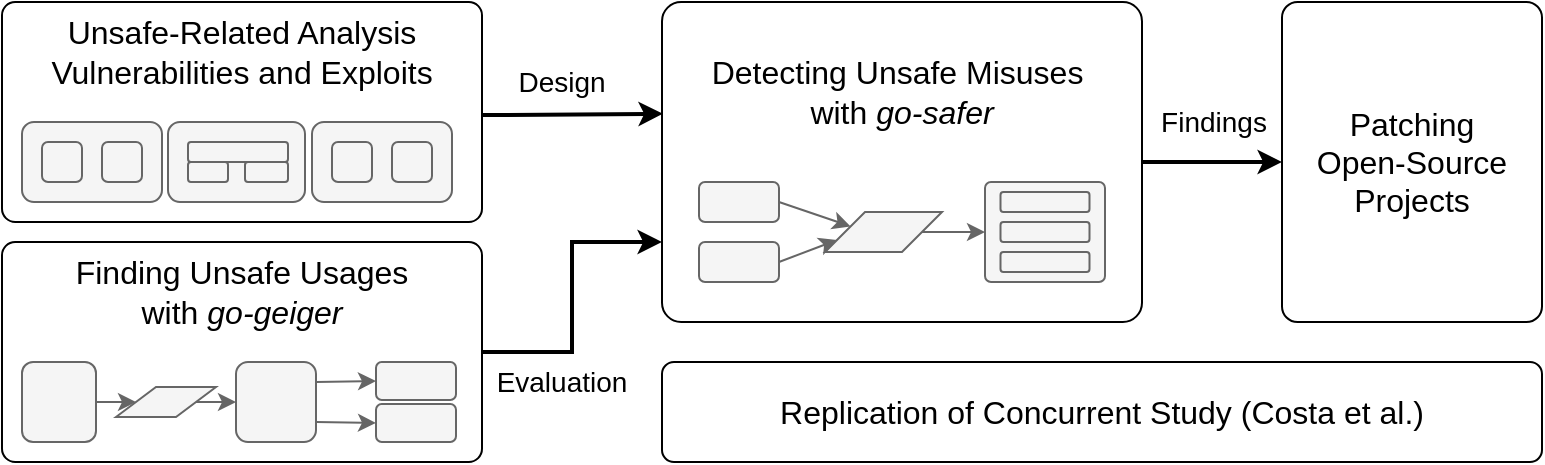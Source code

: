 <mxfile version="13.6.2" type="device"><diagram id="5YozBAsYLytAw9H_GXFu" name="Page-1"><mxGraphModel dx="866" dy="509" grid="1" gridSize="10" guides="1" tooltips="1" connect="1" arrows="1" fold="1" page="1" pageScale="1" pageWidth="850" pageHeight="1100" math="0" shadow="0"><root><mxCell id="0"/><mxCell id="1" parent="0"/><mxCell id="RUL_H_wLZnvhk_owCfyp-66" value="" style="rounded=1;whiteSpace=wrap;html=1;arcSize=6;" parent="1" vertex="1"><mxGeometry x="40" y="40" width="240" height="110" as="geometry"/></mxCell><mxCell id="RUL_H_wLZnvhk_owCfyp-83" style="edgeStyle=orthogonalEdgeStyle;rounded=0;orthogonalLoop=1;jettySize=auto;html=1;exitX=1;exitY=0.5;exitDx=0;exitDy=0;entryX=0;entryY=0.75;entryDx=0;entryDy=0;strokeWidth=2;" parent="1" source="RUL_H_wLZnvhk_owCfyp-67" target="RUL_H_wLZnvhk_owCfyp-68" edge="1"><mxGeometry relative="1" as="geometry"/></mxCell><mxCell id="RUL_H_wLZnvhk_owCfyp-67" value="" style="rounded=1;whiteSpace=wrap;html=1;arcSize=6;" parent="1" vertex="1"><mxGeometry x="40" y="160" width="240" height="110" as="geometry"/></mxCell><mxCell id="RUL_H_wLZnvhk_owCfyp-80" style="edgeStyle=none;rounded=0;orthogonalLoop=1;jettySize=auto;html=1;exitX=1;exitY=0.5;exitDx=0;exitDy=0;entryX=0;entryY=0.5;entryDx=0;entryDy=0;strokeWidth=2;" parent="1" source="RUL_H_wLZnvhk_owCfyp-68" target="RUL_H_wLZnvhk_owCfyp-69" edge="1"><mxGeometry relative="1" as="geometry"/></mxCell><mxCell id="RUL_H_wLZnvhk_owCfyp-68" value="" style="rounded=1;whiteSpace=wrap;html=1;arcSize=6;" parent="1" vertex="1"><mxGeometry x="370" y="40" width="240" height="160" as="geometry"/></mxCell><mxCell id="RUL_H_wLZnvhk_owCfyp-69" value="&lt;font style=&quot;font-size: 16px&quot;&gt;Patching &lt;br&gt;Open-Source &lt;br&gt;Projects&lt;/font&gt;" style="rounded=1;whiteSpace=wrap;html=1;arcSize=6;" parent="1" vertex="1"><mxGeometry x="680" y="40" width="130" height="160" as="geometry"/></mxCell><mxCell id="RUL_H_wLZnvhk_owCfyp-70" value="&lt;font style=&quot;font-size: 16px&quot;&gt;Replication of Concurrent Study (Costa et al.)&lt;/font&gt;" style="rounded=1;whiteSpace=wrap;html=1;arcSize=12;absoluteArcSize=0;" parent="1" vertex="1"><mxGeometry x="370" y="220" width="440" height="50" as="geometry"/></mxCell><mxCell id="RUL_H_wLZnvhk_owCfyp-71" value="" style="group" parent="1" vertex="1" connectable="0"><mxGeometry x="50" y="100" width="215" height="40" as="geometry"/></mxCell><mxCell id="RUL_H_wLZnvhk_owCfyp-21" value="" style="rounded=1;whiteSpace=wrap;html=1;strokeWidth=1;fillColor=#f5f5f5;strokeColor=#666666;fontColor=#333333;" parent="RUL_H_wLZnvhk_owCfyp-71" vertex="1"><mxGeometry x="73" width="68.5" height="40" as="geometry"/></mxCell><mxCell id="RUL_H_wLZnvhk_owCfyp-23" value="" style="rounded=1;whiteSpace=wrap;html=1;fillColor=#f5f5f5;strokeColor=#666666;fontColor=#333333;" parent="RUL_H_wLZnvhk_owCfyp-71" vertex="1"><mxGeometry x="83" y="10" width="50" height="10" as="geometry"/></mxCell><mxCell id="RUL_H_wLZnvhk_owCfyp-24" value="" style="rounded=1;whiteSpace=wrap;html=1;fillColor=#f5f5f5;strokeColor=#666666;fontColor=#333333;" parent="RUL_H_wLZnvhk_owCfyp-71" vertex="1"><mxGeometry x="111.5" y="20" width="21.5" height="10" as="geometry"/></mxCell><mxCell id="RUL_H_wLZnvhk_owCfyp-25" value="" style="rounded=1;whiteSpace=wrap;html=1;fillColor=#f5f5f5;strokeColor=#666666;fontColor=#333333;" parent="RUL_H_wLZnvhk_owCfyp-71" vertex="1"><mxGeometry x="83" y="20" width="20" height="10" as="geometry"/></mxCell><mxCell id="RUL_H_wLZnvhk_owCfyp-26" value="" style="rounded=1;whiteSpace=wrap;html=1;strokeWidth=1;fillColor=#f5f5f5;strokeColor=#666666;fontColor=#333333;" parent="RUL_H_wLZnvhk_owCfyp-71" vertex="1"><mxGeometry width="70" height="40" as="geometry"/></mxCell><mxCell id="RUL_H_wLZnvhk_owCfyp-28" value="" style="rounded=1;whiteSpace=wrap;html=1;fillColor=#f5f5f5;strokeColor=#666666;fontColor=#333333;" parent="RUL_H_wLZnvhk_owCfyp-71" vertex="1"><mxGeometry x="10" y="10" width="20" height="20" as="geometry"/></mxCell><mxCell id="RUL_H_wLZnvhk_owCfyp-29" value="" style="rounded=1;whiteSpace=wrap;html=1;fillColor=#f5f5f5;strokeColor=#666666;fontColor=#333333;" parent="RUL_H_wLZnvhk_owCfyp-71" vertex="1"><mxGeometry x="40" y="10" width="20" height="20" as="geometry"/></mxCell><mxCell id="RUL_H_wLZnvhk_owCfyp-37" value="" style="rounded=1;whiteSpace=wrap;html=1;strokeWidth=1;fillColor=#f5f5f5;strokeColor=#666666;fontColor=#333333;" parent="RUL_H_wLZnvhk_owCfyp-71" vertex="1"><mxGeometry x="145" width="70" height="40" as="geometry"/></mxCell><mxCell id="RUL_H_wLZnvhk_owCfyp-38" value="" style="rounded=1;whiteSpace=wrap;html=1;fillColor=#f5f5f5;strokeColor=#666666;fontColor=#333333;" parent="RUL_H_wLZnvhk_owCfyp-71" vertex="1"><mxGeometry x="155" y="10" width="20" height="20" as="geometry"/></mxCell><mxCell id="RUL_H_wLZnvhk_owCfyp-39" value="" style="rounded=1;whiteSpace=wrap;html=1;fillColor=#f5f5f5;strokeColor=#666666;fontColor=#333333;" parent="RUL_H_wLZnvhk_owCfyp-71" vertex="1"><mxGeometry x="185" y="10" width="20" height="20" as="geometry"/></mxCell><mxCell id="RUL_H_wLZnvhk_owCfyp-72" value="" style="group" parent="1" vertex="1" connectable="0"><mxGeometry x="50" y="220" width="217" height="40" as="geometry"/></mxCell><mxCell id="RUL_H_wLZnvhk_owCfyp-2" value="" style="shape=parallelogram;perimeter=parallelogramPerimeter;whiteSpace=wrap;html=1;fixedSize=1;fillColor=#f5f5f5;strokeColor=#666666;fontColor=#333333;" parent="RUL_H_wLZnvhk_owCfyp-72" vertex="1"><mxGeometry x="47" y="12.5" width="50" height="15" as="geometry"/></mxCell><mxCell id="RUL_H_wLZnvhk_owCfyp-3" value="" style="rounded=1;whiteSpace=wrap;html=1;fillColor=#f5f5f5;strokeColor=#666666;fontColor=#333333;" parent="RUL_H_wLZnvhk_owCfyp-72" vertex="1"><mxGeometry x="177" y="21" width="40" height="19" as="geometry"/></mxCell><mxCell id="RUL_H_wLZnvhk_owCfyp-4" value="" style="rounded=1;whiteSpace=wrap;html=1;fillColor=#f5f5f5;strokeColor=#666666;fontColor=#333333;" parent="RUL_H_wLZnvhk_owCfyp-72" vertex="1"><mxGeometry x="177" width="40" height="19" as="geometry"/></mxCell><mxCell id="RUL_H_wLZnvhk_owCfyp-5" style="rounded=0;orthogonalLoop=1;jettySize=auto;html=1;exitX=1;exitY=0.25;exitDx=0;exitDy=0;entryX=0;entryY=0.5;entryDx=0;entryDy=0;strokeWidth=1;fillColor=#f5f5f5;strokeColor=#666666;" parent="RUL_H_wLZnvhk_owCfyp-72" source="RUL_H_wLZnvhk_owCfyp-14" target="RUL_H_wLZnvhk_owCfyp-4" edge="1"><mxGeometry relative="1" as="geometry"/></mxCell><mxCell id="RUL_H_wLZnvhk_owCfyp-6" style="edgeStyle=none;rounded=0;orthogonalLoop=1;jettySize=auto;html=1;exitX=1;exitY=0.75;exitDx=0;exitDy=0;entryX=0;entryY=0.5;entryDx=0;entryDy=0;strokeWidth=1;fillColor=#f5f5f5;strokeColor=#666666;" parent="RUL_H_wLZnvhk_owCfyp-72" source="RUL_H_wLZnvhk_owCfyp-14" target="RUL_H_wLZnvhk_owCfyp-3" edge="1"><mxGeometry relative="1" as="geometry"/></mxCell><mxCell id="RUL_H_wLZnvhk_owCfyp-13" style="edgeStyle=orthogonalEdgeStyle;rounded=0;orthogonalLoop=1;jettySize=auto;html=1;exitX=1;exitY=0.5;exitDx=0;exitDy=0;entryX=0;entryY=0.5;entryDx=0;entryDy=0;strokeWidth=1;fillColor=#f5f5f5;strokeColor=#666666;" parent="RUL_H_wLZnvhk_owCfyp-72" source="RUL_H_wLZnvhk_owCfyp-10" target="RUL_H_wLZnvhk_owCfyp-2" edge="1"><mxGeometry relative="1" as="geometry"/></mxCell><mxCell id="RUL_H_wLZnvhk_owCfyp-14" value="" style="rounded=1;whiteSpace=wrap;html=1;fillColor=#f5f5f5;strokeColor=#666666;fontColor=#333333;" parent="RUL_H_wLZnvhk_owCfyp-72" vertex="1"><mxGeometry x="107" width="40" height="40" as="geometry"/></mxCell><mxCell id="RUL_H_wLZnvhk_owCfyp-1" style="edgeStyle=orthogonalEdgeStyle;rounded=0;orthogonalLoop=1;jettySize=auto;html=1;exitX=1;exitY=0.5;exitDx=0;exitDy=0;entryX=0;entryY=0.5;entryDx=0;entryDy=0;strokeWidth=1;fillColor=#f5f5f5;strokeColor=#666666;" parent="RUL_H_wLZnvhk_owCfyp-72" source="RUL_H_wLZnvhk_owCfyp-2" target="RUL_H_wLZnvhk_owCfyp-14" edge="1"><mxGeometry relative="1" as="geometry"/></mxCell><mxCell id="RUL_H_wLZnvhk_owCfyp-10" value="" style="rounded=1;whiteSpace=wrap;html=1;fillColor=#f5f5f5;strokeColor=#666666;fontColor=#333333;" parent="RUL_H_wLZnvhk_owCfyp-72" vertex="1"><mxGeometry width="37" height="40" as="geometry"/></mxCell><mxCell id="RUL_H_wLZnvhk_owCfyp-75" value="" style="group" parent="1" vertex="1" connectable="0"><mxGeometry x="388.5" y="130" width="203" height="50" as="geometry"/></mxCell><mxCell id="RUL_H_wLZnvhk_owCfyp-73" value="" style="group" parent="RUL_H_wLZnvhk_owCfyp-75" vertex="1" connectable="0"><mxGeometry width="203" height="50" as="geometry"/></mxCell><mxCell id="RUL_H_wLZnvhk_owCfyp-65" value="" style="group" parent="RUL_H_wLZnvhk_owCfyp-73" vertex="1" connectable="0"><mxGeometry width="203" height="50" as="geometry"/></mxCell><mxCell id="RUL_H_wLZnvhk_owCfyp-63" value="" style="group" parent="RUL_H_wLZnvhk_owCfyp-65" vertex="1" connectable="0"><mxGeometry width="203" height="50" as="geometry"/></mxCell><mxCell id="RUL_H_wLZnvhk_owCfyp-62" value="" style="group" parent="RUL_H_wLZnvhk_owCfyp-63" vertex="1" connectable="0"><mxGeometry width="203" height="50" as="geometry"/></mxCell><mxCell id="RUL_H_wLZnvhk_owCfyp-61" value="" style="group" parent="RUL_H_wLZnvhk_owCfyp-62" vertex="1" connectable="0"><mxGeometry width="203" height="50" as="geometry"/></mxCell><mxCell id="RUL_H_wLZnvhk_owCfyp-41" value="" style="shape=parallelogram;perimeter=parallelogramPerimeter;whiteSpace=wrap;html=1;fixedSize=1;fillColor=#f5f5f5;strokeColor=#666666;fontColor=#333333;" parent="RUL_H_wLZnvhk_owCfyp-61" vertex="1"><mxGeometry x="63" y="15" width="58.5" height="20" as="geometry"/></mxCell><mxCell id="RUL_H_wLZnvhk_owCfyp-42" style="rounded=0;orthogonalLoop=1;jettySize=auto;html=1;exitX=1;exitY=0.5;exitDx=0;exitDy=0;entryX=0;entryY=0.25;entryDx=0;entryDy=0;strokeWidth=1;fillColor=#f5f5f5;strokeColor=#666666;" parent="RUL_H_wLZnvhk_owCfyp-61" source="RUL_H_wLZnvhk_owCfyp-43" target="RUL_H_wLZnvhk_owCfyp-41" edge="1"><mxGeometry relative="1" as="geometry"/></mxCell><mxCell id="RUL_H_wLZnvhk_owCfyp-43" value="" style="rounded=1;whiteSpace=wrap;html=1;fillColor=#f5f5f5;strokeColor=#666666;fontColor=#333333;" parent="RUL_H_wLZnvhk_owCfyp-61" vertex="1"><mxGeometry width="40" height="20" as="geometry"/></mxCell><mxCell id="RUL_H_wLZnvhk_owCfyp-53" style="rounded=0;orthogonalLoop=1;jettySize=auto;html=1;exitX=1;exitY=0.5;exitDx=0;exitDy=0;entryX=0;entryY=0.75;entryDx=0;entryDy=0;strokeWidth=1;fillColor=#f5f5f5;strokeColor=#666666;" parent="RUL_H_wLZnvhk_owCfyp-61" source="RUL_H_wLZnvhk_owCfyp-45" target="RUL_H_wLZnvhk_owCfyp-41" edge="1"><mxGeometry relative="1" as="geometry"/></mxCell><mxCell id="RUL_H_wLZnvhk_owCfyp-45" value="" style="rounded=1;whiteSpace=wrap;html=1;fillColor=#f5f5f5;strokeColor=#666666;fontColor=#333333;" parent="RUL_H_wLZnvhk_owCfyp-61" vertex="1"><mxGeometry y="30" width="40" height="20" as="geometry"/></mxCell><mxCell id="RUL_H_wLZnvhk_owCfyp-46" value="" style="rounded=1;whiteSpace=wrap;html=1;imageWidth=2;arcSize=6;fillColor=#f5f5f5;strokeColor=#666666;fontColor=#333333;" parent="RUL_H_wLZnvhk_owCfyp-61" vertex="1"><mxGeometry x="143" width="60" height="50" as="geometry"/></mxCell><mxCell id="RUL_H_wLZnvhk_owCfyp-52" style="edgeStyle=orthogonalEdgeStyle;rounded=0;orthogonalLoop=1;jettySize=auto;html=1;exitX=1;exitY=0.5;exitDx=0;exitDy=0;entryX=0;entryY=0.5;entryDx=0;entryDy=0;strokeWidth=1;fillColor=#f5f5f5;strokeColor=#666666;" parent="RUL_H_wLZnvhk_owCfyp-61" source="RUL_H_wLZnvhk_owCfyp-41" target="RUL_H_wLZnvhk_owCfyp-46" edge="1"><mxGeometry relative="1" as="geometry"/></mxCell><mxCell id="RUL_H_wLZnvhk_owCfyp-58" value="" style="rounded=1;whiteSpace=wrap;html=1;fillColor=#f5f5f5;strokeColor=#666666;fontColor=#333333;" parent="RUL_H_wLZnvhk_owCfyp-61" vertex="1"><mxGeometry x="150.75" y="35" width="44.5" height="10" as="geometry"/></mxCell><mxCell id="RUL_H_wLZnvhk_owCfyp-59" value="" style="rounded=1;whiteSpace=wrap;html=1;fillColor=#f5f5f5;strokeColor=#666666;fontColor=#333333;" parent="RUL_H_wLZnvhk_owCfyp-61" vertex="1"><mxGeometry x="150.75" y="20" width="44.5" height="10" as="geometry"/></mxCell><mxCell id="RUL_H_wLZnvhk_owCfyp-60" value="" style="rounded=1;whiteSpace=wrap;html=1;fillColor=#f5f5f5;strokeColor=#666666;fontColor=#333333;" parent="RUL_H_wLZnvhk_owCfyp-61" vertex="1"><mxGeometry x="150.75" y="5" width="44.5" height="10" as="geometry"/></mxCell><mxCell id="RUL_H_wLZnvhk_owCfyp-76" value="&lt;font style=&quot;font-size: 16px&quot;&gt;Finding Unsafe Usages &lt;br&gt;with &lt;i&gt;go-geiger&lt;/i&gt;&lt;/font&gt;" style="text;html=1;strokeColor=none;fillColor=none;align=center;verticalAlign=middle;whiteSpace=wrap;rounded=0;" parent="1" vertex="1"><mxGeometry x="40" y="170" width="240" height="30" as="geometry"/></mxCell><mxCell id="RUL_H_wLZnvhk_owCfyp-77" value="&lt;span style=&quot;font-size: 16px&quot;&gt;Unsafe-Related Analysis Vulnerabilities and Exploits&lt;/span&gt;" style="text;html=1;strokeColor=none;fillColor=none;align=center;verticalAlign=middle;whiteSpace=wrap;rounded=0;" parent="1" vertex="1"><mxGeometry x="40" y="50" width="240" height="30" as="geometry"/></mxCell><mxCell id="RUL_H_wLZnvhk_owCfyp-78" value="&lt;font style=&quot;font-size: 16px&quot;&gt;Detecting Unsafe Misuses&amp;nbsp;&lt;br&gt;with &lt;i&gt;go-safer&lt;/i&gt;&lt;/font&gt;" style="text;html=1;strokeColor=none;fillColor=none;align=center;verticalAlign=middle;whiteSpace=wrap;rounded=0;" parent="1" vertex="1"><mxGeometry x="370" y="70" width="240" height="30" as="geometry"/></mxCell><mxCell id="RUL_H_wLZnvhk_owCfyp-84" value="&lt;font style=&quot;font-size: 14px&quot;&gt;Design&lt;/font&gt;" style="text;html=1;strokeColor=none;fillColor=none;align=center;verticalAlign=middle;whiteSpace=wrap;rounded=0;" parent="1" vertex="1"><mxGeometry x="300" y="70" width="40" height="20" as="geometry"/></mxCell><mxCell id="RUL_H_wLZnvhk_owCfyp-85" value="&lt;font style=&quot;font-size: 14px&quot;&gt;Evaluation&lt;/font&gt;" style="text;html=1;strokeColor=none;fillColor=none;align=center;verticalAlign=middle;whiteSpace=wrap;rounded=0;" parent="1" vertex="1"><mxGeometry x="300" y="220" width="40" height="20" as="geometry"/></mxCell><mxCell id="RUL_H_wLZnvhk_owCfyp-86" value="&lt;font style=&quot;font-size: 14px&quot;&gt;Findings&lt;/font&gt;" style="text;html=1;strokeColor=none;fillColor=none;align=center;verticalAlign=middle;whiteSpace=wrap;rounded=0;" parent="1" vertex="1"><mxGeometry x="626" y="90" width="40" height="20" as="geometry"/></mxCell><mxCell id="RUL_H_wLZnvhk_owCfyp-87" value="" style="endArrow=classic;html=1;strokeWidth=2;exitX=0.999;exitY=0.514;exitDx=0;exitDy=0;exitPerimeter=0;entryX=0.002;entryY=0.863;entryDx=0;entryDy=0;entryPerimeter=0;" parent="1" source="RUL_H_wLZnvhk_owCfyp-66" target="RUL_H_wLZnvhk_owCfyp-78" edge="1"><mxGeometry width="50" height="50" relative="1" as="geometry"><mxPoint x="300" y="150" as="sourcePoint"/><mxPoint x="350" y="97" as="targetPoint"/><Array as="points"/></mxGeometry></mxCell></root></mxGraphModel></diagram></mxfile>